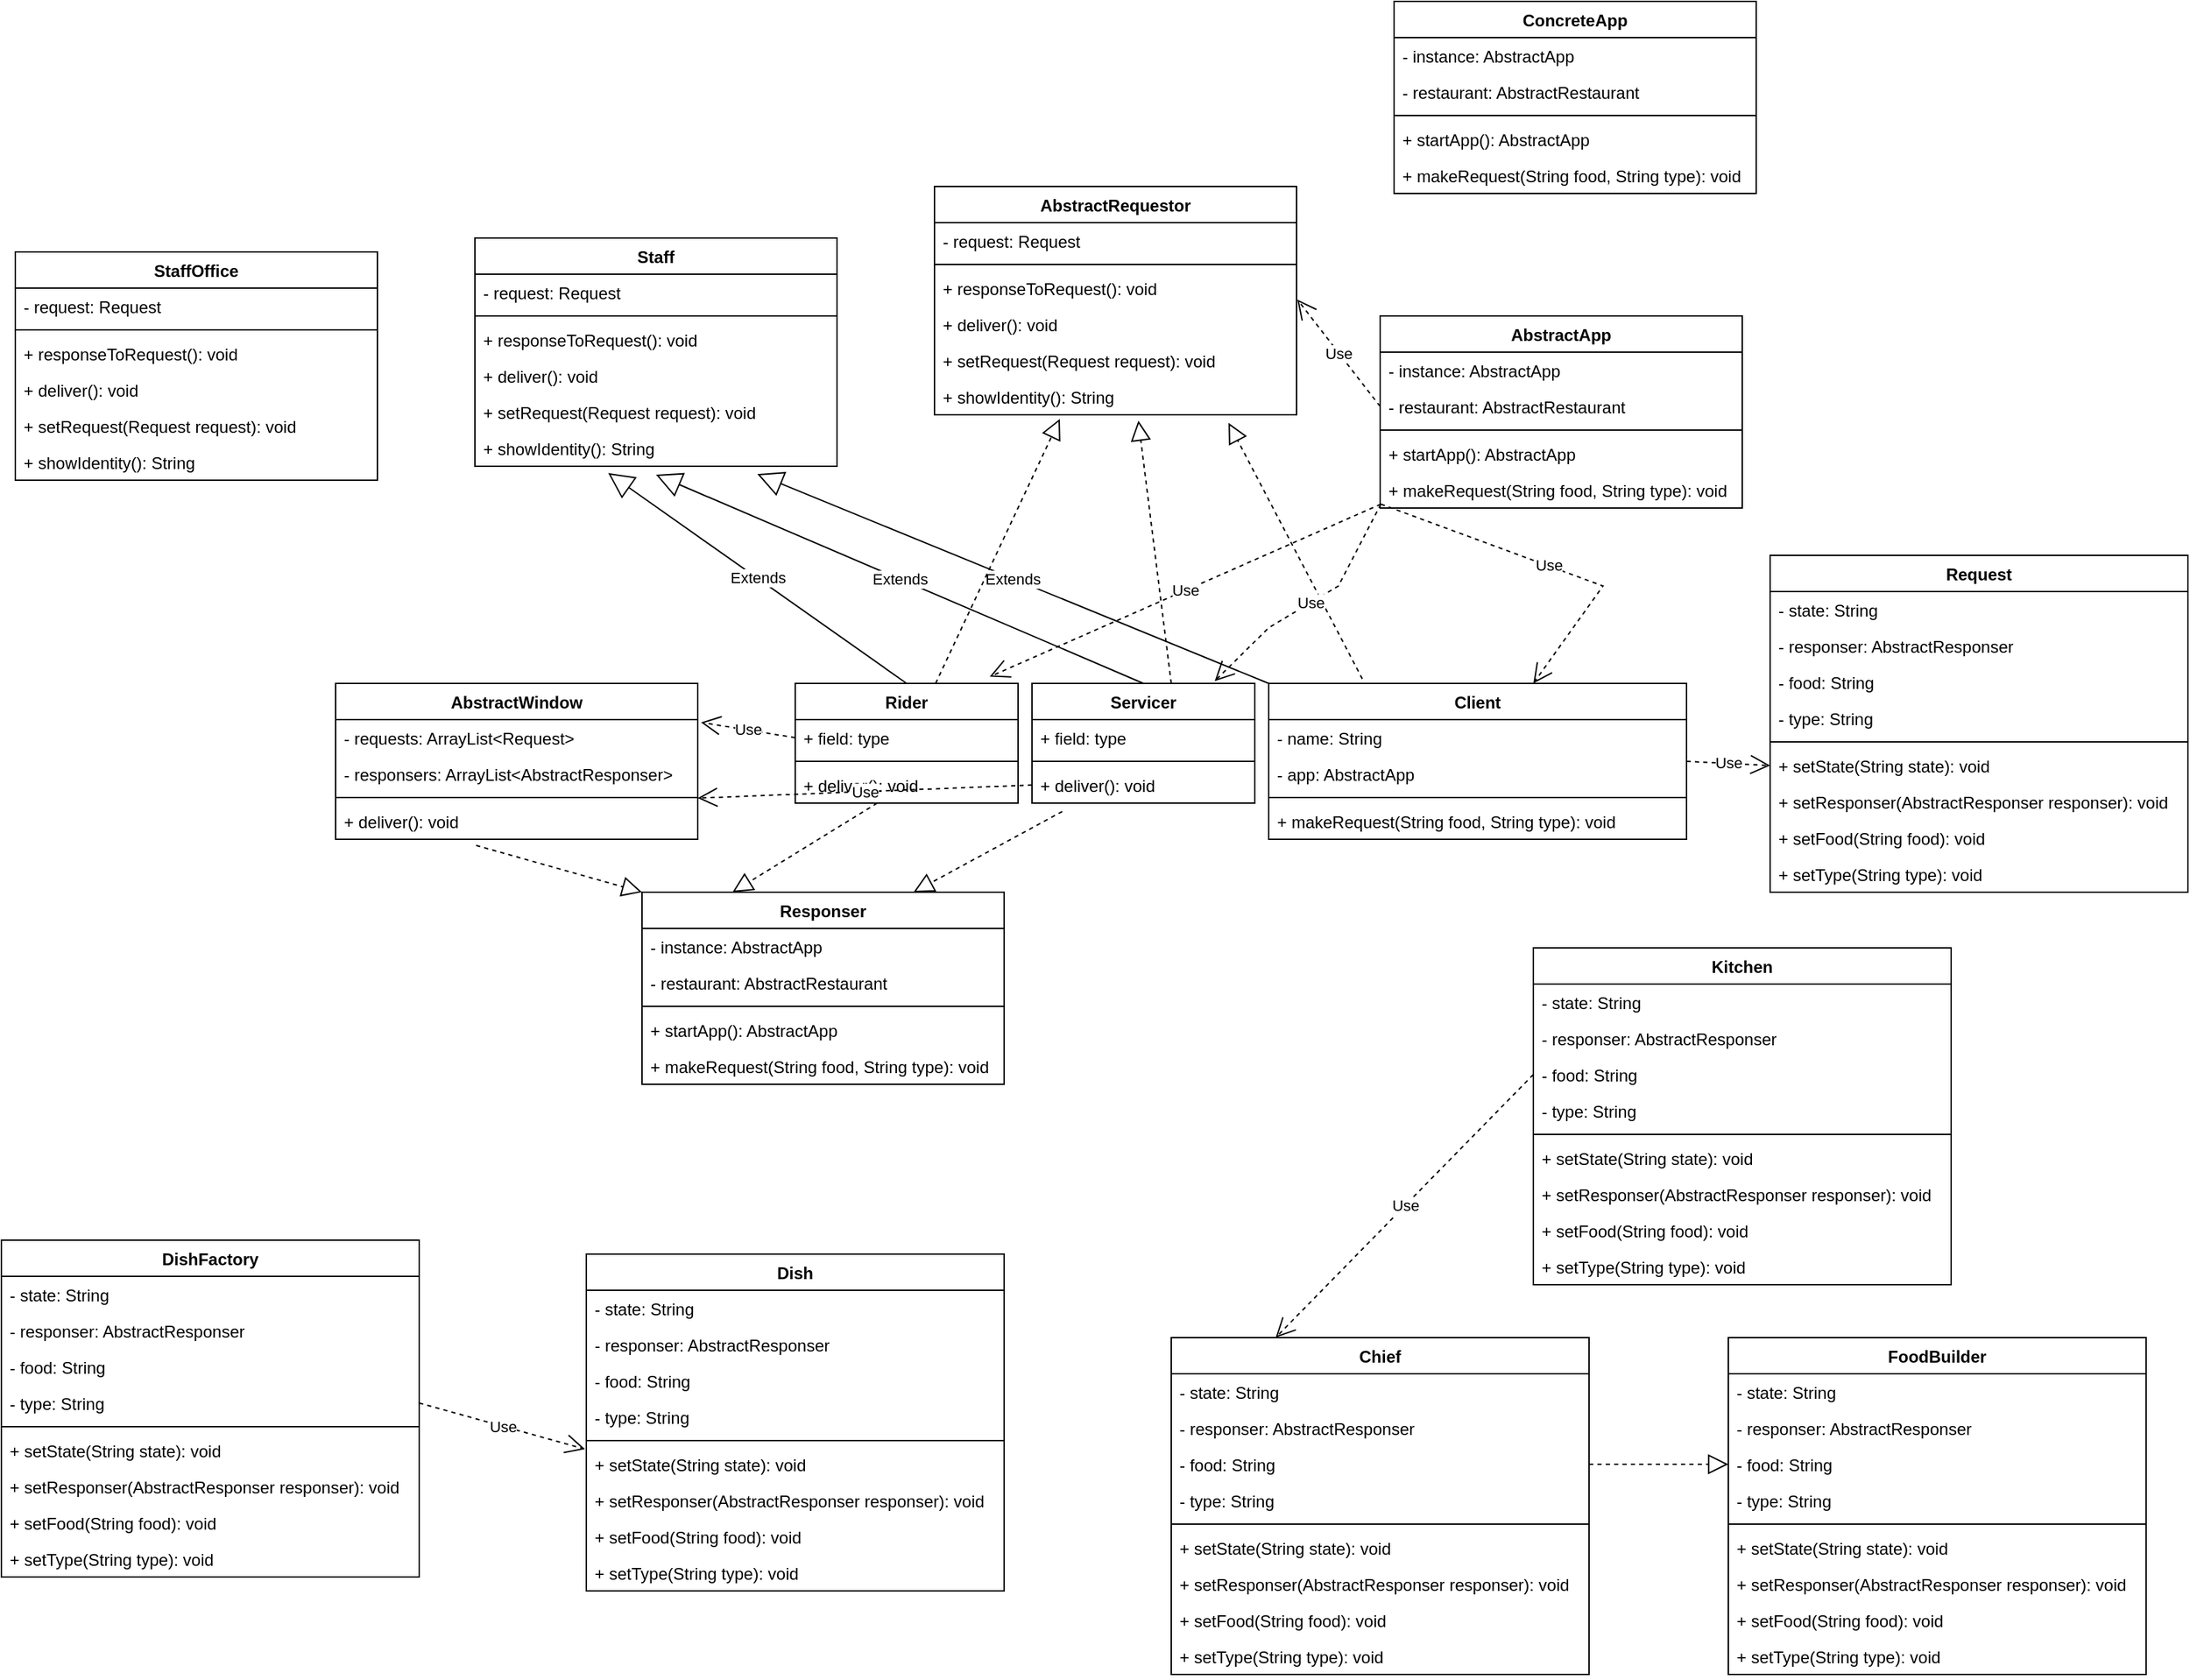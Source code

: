 <mxfile version="20.3.0" type="device"><diagram id="K7WflGeljIhYQn_1qfhl" name="第 1 页"><mxGraphModel dx="2735" dy="801" grid="1" gridSize="10" guides="1" tooltips="1" connect="1" arrows="1" fold="1" page="1" pageScale="1" pageWidth="827" pageHeight="1169" math="0" shadow="0"><root><mxCell id="0"/><mxCell id="1" parent="0"/><mxCell id="v0hgyXJRJPrUq8rZzvJL-1" value="Request" style="swimlane;fontStyle=1;align=center;verticalAlign=top;childLayout=stackLayout;horizontal=1;startSize=26;horizontalStack=0;resizeParent=1;resizeParentMax=0;resizeLast=0;collapsible=1;marginBottom=0;" parent="1" vertex="1"><mxGeometry x="330" y="768" width="300" height="242" as="geometry"/></mxCell><mxCell id="v0hgyXJRJPrUq8rZzvJL-2" value="- state: String" style="text;strokeColor=none;fillColor=none;align=left;verticalAlign=top;spacingLeft=4;spacingRight=4;overflow=hidden;rotatable=0;points=[[0,0.5],[1,0.5]];portConstraint=eastwest;" parent="v0hgyXJRJPrUq8rZzvJL-1" vertex="1"><mxGeometry y="26" width="300" height="26" as="geometry"/></mxCell><mxCell id="v0hgyXJRJPrUq8rZzvJL-9" value="- responser: AbstractResponser" style="text;strokeColor=none;fillColor=none;align=left;verticalAlign=top;spacingLeft=4;spacingRight=4;overflow=hidden;rotatable=0;points=[[0,0.5],[1,0.5]];portConstraint=eastwest;" parent="v0hgyXJRJPrUq8rZzvJL-1" vertex="1"><mxGeometry y="52" width="300" height="26" as="geometry"/></mxCell><mxCell id="v0hgyXJRJPrUq8rZzvJL-10" value="- food: String" style="text;strokeColor=none;fillColor=none;align=left;verticalAlign=top;spacingLeft=4;spacingRight=4;overflow=hidden;rotatable=0;points=[[0,0.5],[1,0.5]];portConstraint=eastwest;" parent="v0hgyXJRJPrUq8rZzvJL-1" vertex="1"><mxGeometry y="78" width="300" height="26" as="geometry"/></mxCell><mxCell id="v0hgyXJRJPrUq8rZzvJL-16" value="- type: String" style="text;strokeColor=none;fillColor=none;align=left;verticalAlign=top;spacingLeft=4;spacingRight=4;overflow=hidden;rotatable=0;points=[[0,0.5],[1,0.5]];portConstraint=eastwest;" parent="v0hgyXJRJPrUq8rZzvJL-1" vertex="1"><mxGeometry y="104" width="300" height="26" as="geometry"/></mxCell><mxCell id="v0hgyXJRJPrUq8rZzvJL-3" value="" style="line;strokeWidth=1;fillColor=none;align=left;verticalAlign=middle;spacingTop=-1;spacingLeft=3;spacingRight=3;rotatable=0;labelPosition=right;points=[];portConstraint=eastwest;strokeColor=inherit;" parent="v0hgyXJRJPrUq8rZzvJL-1" vertex="1"><mxGeometry y="130" width="300" height="8" as="geometry"/></mxCell><mxCell id="v0hgyXJRJPrUq8rZzvJL-4" value="+ setState(String state): void" style="text;strokeColor=none;fillColor=none;align=left;verticalAlign=top;spacingLeft=4;spacingRight=4;overflow=hidden;rotatable=0;points=[[0,0.5],[1,0.5]];portConstraint=eastwest;" parent="v0hgyXJRJPrUq8rZzvJL-1" vertex="1"><mxGeometry y="138" width="300" height="26" as="geometry"/></mxCell><mxCell id="v0hgyXJRJPrUq8rZzvJL-14" value="+ setResponser(AbstractResponser responser): void" style="text;strokeColor=none;fillColor=none;align=left;verticalAlign=top;spacingLeft=4;spacingRight=4;overflow=hidden;rotatable=0;points=[[0,0.5],[1,0.5]];portConstraint=eastwest;" parent="v0hgyXJRJPrUq8rZzvJL-1" vertex="1"><mxGeometry y="164" width="300" height="26" as="geometry"/></mxCell><mxCell id="v0hgyXJRJPrUq8rZzvJL-15" value="+ setFood(String food): void" style="text;strokeColor=none;fillColor=none;align=left;verticalAlign=top;spacingLeft=4;spacingRight=4;overflow=hidden;rotatable=0;points=[[0,0.5],[1,0.5]];portConstraint=eastwest;" parent="v0hgyXJRJPrUq8rZzvJL-1" vertex="1"><mxGeometry y="190" width="300" height="26" as="geometry"/></mxCell><mxCell id="v0hgyXJRJPrUq8rZzvJL-17" value="+ setType(String type): void" style="text;strokeColor=none;fillColor=none;align=left;verticalAlign=top;spacingLeft=4;spacingRight=4;overflow=hidden;rotatable=0;points=[[0,0.5],[1,0.5]];portConstraint=eastwest;" parent="v0hgyXJRJPrUq8rZzvJL-1" vertex="1"><mxGeometry y="216" width="300" height="26" as="geometry"/></mxCell><mxCell id="v0hgyXJRJPrUq8rZzvJL-5" value="AbstractRequestor" style="swimlane;fontStyle=1;align=center;verticalAlign=top;childLayout=stackLayout;horizontal=1;startSize=26;horizontalStack=0;resizeParent=1;resizeParentMax=0;resizeLast=0;collapsible=1;marginBottom=0;" parent="1" vertex="1"><mxGeometry x="-270" y="503" width="260" height="164" as="geometry"/></mxCell><mxCell id="v0hgyXJRJPrUq8rZzvJL-6" value="- request: Request" style="text;strokeColor=none;fillColor=none;align=left;verticalAlign=top;spacingLeft=4;spacingRight=4;overflow=hidden;rotatable=0;points=[[0,0.5],[1,0.5]];portConstraint=eastwest;" parent="v0hgyXJRJPrUq8rZzvJL-5" vertex="1"><mxGeometry y="26" width="260" height="26" as="geometry"/></mxCell><mxCell id="v0hgyXJRJPrUq8rZzvJL-7" value="" style="line;strokeWidth=1;fillColor=none;align=left;verticalAlign=middle;spacingTop=-1;spacingLeft=3;spacingRight=3;rotatable=0;labelPosition=right;points=[];portConstraint=eastwest;strokeColor=inherit;" parent="v0hgyXJRJPrUq8rZzvJL-5" vertex="1"><mxGeometry y="52" width="260" height="8" as="geometry"/></mxCell><mxCell id="v0hgyXJRJPrUq8rZzvJL-8" value="+ responseToRequest(): void" style="text;strokeColor=none;fillColor=none;align=left;verticalAlign=top;spacingLeft=4;spacingRight=4;overflow=hidden;rotatable=0;points=[[0,0.5],[1,0.5]];portConstraint=eastwest;" parent="v0hgyXJRJPrUq8rZzvJL-5" vertex="1"><mxGeometry y="60" width="260" height="26" as="geometry"/></mxCell><mxCell id="v0hgyXJRJPrUq8rZzvJL-51" value="+ deliver(): void" style="text;strokeColor=none;fillColor=none;align=left;verticalAlign=top;spacingLeft=4;spacingRight=4;overflow=hidden;rotatable=0;points=[[0,0.5],[1,0.5]];portConstraint=eastwest;" parent="v0hgyXJRJPrUq8rZzvJL-5" vertex="1"><mxGeometry y="86" width="260" height="26" as="geometry"/></mxCell><mxCell id="v0hgyXJRJPrUq8rZzvJL-49" value="+ setRequest(Request request): void" style="text;strokeColor=none;fillColor=none;align=left;verticalAlign=top;spacingLeft=4;spacingRight=4;overflow=hidden;rotatable=0;points=[[0,0.5],[1,0.5]];portConstraint=eastwest;" parent="v0hgyXJRJPrUq8rZzvJL-5" vertex="1"><mxGeometry y="112" width="260" height="26" as="geometry"/></mxCell><mxCell id="v0hgyXJRJPrUq8rZzvJL-52" value="+ showIdentity(): String" style="text;strokeColor=none;fillColor=none;align=left;verticalAlign=top;spacingLeft=4;spacingRight=4;overflow=hidden;rotatable=0;points=[[0,0.5],[1,0.5]];portConstraint=eastwest;" parent="v0hgyXJRJPrUq8rZzvJL-5" vertex="1"><mxGeometry y="138" width="260" height="26" as="geometry"/></mxCell><mxCell id="v0hgyXJRJPrUq8rZzvJL-19" value="Client" style="swimlane;fontStyle=1;align=center;verticalAlign=top;childLayout=stackLayout;horizontal=1;startSize=26;horizontalStack=0;resizeParent=1;resizeParentMax=0;resizeLast=0;collapsible=1;marginBottom=0;" parent="1" vertex="1"><mxGeometry x="-30" y="860" width="300" height="112" as="geometry"/></mxCell><mxCell id="v0hgyXJRJPrUq8rZzvJL-40" value="- name: String" style="text;strokeColor=none;fillColor=none;align=left;verticalAlign=top;spacingLeft=4;spacingRight=4;overflow=hidden;rotatable=0;points=[[0,0.5],[1,0.5]];portConstraint=eastwest;" parent="v0hgyXJRJPrUq8rZzvJL-19" vertex="1"><mxGeometry y="26" width="300" height="26" as="geometry"/></mxCell><mxCell id="v0hgyXJRJPrUq8rZzvJL-20" value="- app: AbstractApp" style="text;strokeColor=none;fillColor=none;align=left;verticalAlign=top;spacingLeft=4;spacingRight=4;overflow=hidden;rotatable=0;points=[[0,0.5],[1,0.5]];portConstraint=eastwest;" parent="v0hgyXJRJPrUq8rZzvJL-19" vertex="1"><mxGeometry y="52" width="300" height="26" as="geometry"/></mxCell><mxCell id="v0hgyXJRJPrUq8rZzvJL-21" value="" style="line;strokeWidth=1;fillColor=none;align=left;verticalAlign=middle;spacingTop=-1;spacingLeft=3;spacingRight=3;rotatable=0;labelPosition=right;points=[];portConstraint=eastwest;strokeColor=inherit;" parent="v0hgyXJRJPrUq8rZzvJL-19" vertex="1"><mxGeometry y="78" width="300" height="8" as="geometry"/></mxCell><mxCell id="v0hgyXJRJPrUq8rZzvJL-22" value="+ makeRequest(String food, String type): void" style="text;strokeColor=none;fillColor=none;align=left;verticalAlign=top;spacingLeft=4;spacingRight=4;overflow=hidden;rotatable=0;points=[[0,0.5],[1,0.5]];portConstraint=eastwest;" parent="v0hgyXJRJPrUq8rZzvJL-19" vertex="1"><mxGeometry y="86" width="300" height="26" as="geometry"/></mxCell><mxCell id="v0hgyXJRJPrUq8rZzvJL-23" value="Use" style="endArrow=open;endSize=12;dashed=1;html=1;rounded=0;exitX=1;exitY=0.5;exitDx=0;exitDy=0;entryX=0;entryY=0.5;entryDx=0;entryDy=0;" parent="1" source="v0hgyXJRJPrUq8rZzvJL-19" target="v0hgyXJRJPrUq8rZzvJL-4" edge="1"><mxGeometry width="160" relative="1" as="geometry"><mxPoint x="330" y="280" as="sourcePoint"/><mxPoint x="490" y="280" as="targetPoint"/><mxPoint as="offset"/></mxGeometry></mxCell><mxCell id="v0hgyXJRJPrUq8rZzvJL-25" value="Rider" style="swimlane;fontStyle=1;align=center;verticalAlign=top;childLayout=stackLayout;horizontal=1;startSize=26;horizontalStack=0;resizeParent=1;resizeParentMax=0;resizeLast=0;collapsible=1;marginBottom=0;" parent="1" vertex="1"><mxGeometry x="-370" y="860" width="160" height="86" as="geometry"/></mxCell><mxCell id="v0hgyXJRJPrUq8rZzvJL-26" value="+ field: type" style="text;strokeColor=none;fillColor=none;align=left;verticalAlign=top;spacingLeft=4;spacingRight=4;overflow=hidden;rotatable=0;points=[[0,0.5],[1,0.5]];portConstraint=eastwest;" parent="v0hgyXJRJPrUq8rZzvJL-25" vertex="1"><mxGeometry y="26" width="160" height="26" as="geometry"/></mxCell><mxCell id="v0hgyXJRJPrUq8rZzvJL-27" value="" style="line;strokeWidth=1;fillColor=none;align=left;verticalAlign=middle;spacingTop=-1;spacingLeft=3;spacingRight=3;rotatable=0;labelPosition=right;points=[];portConstraint=eastwest;strokeColor=inherit;" parent="v0hgyXJRJPrUq8rZzvJL-25" vertex="1"><mxGeometry y="52" width="160" height="8" as="geometry"/></mxCell><mxCell id="v0hgyXJRJPrUq8rZzvJL-28" value="+ deliver(): void" style="text;strokeColor=none;fillColor=none;align=left;verticalAlign=top;spacingLeft=4;spacingRight=4;overflow=hidden;rotatable=0;points=[[0,0.5],[1,0.5]];portConstraint=eastwest;" parent="v0hgyXJRJPrUq8rZzvJL-25" vertex="1"><mxGeometry y="60" width="160" height="26" as="geometry"/></mxCell><mxCell id="v0hgyXJRJPrUq8rZzvJL-30" value="AbstractApp" style="swimlane;fontStyle=1;align=center;verticalAlign=top;childLayout=stackLayout;horizontal=1;startSize=26;horizontalStack=0;resizeParent=1;resizeParentMax=0;resizeLast=0;collapsible=1;marginBottom=0;" parent="1" vertex="1"><mxGeometry x="50" y="596" width="260" height="138" as="geometry"/></mxCell><mxCell id="v0hgyXJRJPrUq8rZzvJL-31" value="- instance: AbstractApp" style="text;strokeColor=none;fillColor=none;align=left;verticalAlign=top;spacingLeft=4;spacingRight=4;overflow=hidden;rotatable=0;points=[[0,0.5],[1,0.5]];portConstraint=eastwest;" parent="v0hgyXJRJPrUq8rZzvJL-30" vertex="1"><mxGeometry y="26" width="260" height="26" as="geometry"/></mxCell><mxCell id="v0hgyXJRJPrUq8rZzvJL-42" value="- restaurant: AbstractRestaurant" style="text;strokeColor=none;fillColor=none;align=left;verticalAlign=top;spacingLeft=4;spacingRight=4;overflow=hidden;rotatable=0;points=[[0,0.5],[1,0.5]];portConstraint=eastwest;" parent="v0hgyXJRJPrUq8rZzvJL-30" vertex="1"><mxGeometry y="52" width="260" height="26" as="geometry"/></mxCell><mxCell id="v0hgyXJRJPrUq8rZzvJL-32" value="" style="line;strokeWidth=1;fillColor=none;align=left;verticalAlign=middle;spacingTop=-1;spacingLeft=3;spacingRight=3;rotatable=0;labelPosition=right;points=[];portConstraint=eastwest;strokeColor=inherit;" parent="v0hgyXJRJPrUq8rZzvJL-30" vertex="1"><mxGeometry y="78" width="260" height="8" as="geometry"/></mxCell><mxCell id="v0hgyXJRJPrUq8rZzvJL-33" value="+ startApp(): AbstractApp" style="text;strokeColor=none;fillColor=none;align=left;verticalAlign=top;spacingLeft=4;spacingRight=4;overflow=hidden;rotatable=0;points=[[0,0.5],[1,0.5]];portConstraint=eastwest;" parent="v0hgyXJRJPrUq8rZzvJL-30" vertex="1"><mxGeometry y="86" width="260" height="26" as="geometry"/></mxCell><mxCell id="v0hgyXJRJPrUq8rZzvJL-41" value="+ makeRequest(String food, String type): void" style="text;strokeColor=none;fillColor=none;align=left;verticalAlign=top;spacingLeft=4;spacingRight=4;overflow=hidden;rotatable=0;points=[[0,0.5],[1,0.5]];portConstraint=eastwest;" parent="v0hgyXJRJPrUq8rZzvJL-30" vertex="1"><mxGeometry y="112" width="260" height="26" as="geometry"/></mxCell><mxCell id="v0hgyXJRJPrUq8rZzvJL-34" value="Servicer" style="swimlane;fontStyle=1;align=center;verticalAlign=top;childLayout=stackLayout;horizontal=1;startSize=26;horizontalStack=0;resizeParent=1;resizeParentMax=0;resizeLast=0;collapsible=1;marginBottom=0;" parent="1" vertex="1"><mxGeometry x="-200" y="860" width="160" height="86" as="geometry"/></mxCell><mxCell id="v0hgyXJRJPrUq8rZzvJL-35" value="+ field: type" style="text;strokeColor=none;fillColor=none;align=left;verticalAlign=top;spacingLeft=4;spacingRight=4;overflow=hidden;rotatable=0;points=[[0,0.5],[1,0.5]];portConstraint=eastwest;" parent="v0hgyXJRJPrUq8rZzvJL-34" vertex="1"><mxGeometry y="26" width="160" height="26" as="geometry"/></mxCell><mxCell id="v0hgyXJRJPrUq8rZzvJL-36" value="" style="line;strokeWidth=1;fillColor=none;align=left;verticalAlign=middle;spacingTop=-1;spacingLeft=3;spacingRight=3;rotatable=0;labelPosition=right;points=[];portConstraint=eastwest;strokeColor=inherit;" parent="v0hgyXJRJPrUq8rZzvJL-34" vertex="1"><mxGeometry y="52" width="160" height="8" as="geometry"/></mxCell><mxCell id="v0hgyXJRJPrUq8rZzvJL-37" value="+ deliver(): void" style="text;strokeColor=none;fillColor=none;align=left;verticalAlign=top;spacingLeft=4;spacingRight=4;overflow=hidden;rotatable=0;points=[[0,0.5],[1,0.5]];portConstraint=eastwest;" parent="v0hgyXJRJPrUq8rZzvJL-34" vertex="1"><mxGeometry y="60" width="160" height="26" as="geometry"/></mxCell><mxCell id="v0hgyXJRJPrUq8rZzvJL-38" value="Extends" style="endArrow=block;endSize=16;endFill=0;html=1;rounded=0;exitX=0.5;exitY=0;exitDx=0;exitDy=0;" parent="1" source="v0hgyXJRJPrUq8rZzvJL-34" edge="1"><mxGeometry width="160" relative="1" as="geometry"><mxPoint x="430" y="250" as="sourcePoint"/><mxPoint x="-470" y="710" as="targetPoint"/></mxGeometry></mxCell><mxCell id="v0hgyXJRJPrUq8rZzvJL-39" value="Extends" style="endArrow=block;endSize=16;endFill=0;html=1;rounded=0;entryX=0.368;entryY=1.185;entryDx=0;entryDy=0;exitX=0.5;exitY=0;exitDx=0;exitDy=0;entryPerimeter=0;" parent="1" source="v0hgyXJRJPrUq8rZzvJL-25" target="IUfn_Wxduzd7mnwfO7HJ-94" edge="1"><mxGeometry width="160" relative="1" as="geometry"><mxPoint x="420" y="140" as="sourcePoint"/><mxPoint x="490" y="240" as="targetPoint"/><Array as="points"/></mxGeometry></mxCell><mxCell id="v0hgyXJRJPrUq8rZzvJL-45" value="AbstractWindow" style="swimlane;fontStyle=1;align=center;verticalAlign=top;childLayout=stackLayout;horizontal=1;startSize=26;horizontalStack=0;resizeParent=1;resizeParentMax=0;resizeLast=0;collapsible=1;marginBottom=0;" parent="1" vertex="1"><mxGeometry x="-700" y="860" width="260" height="112" as="geometry"/></mxCell><mxCell id="v0hgyXJRJPrUq8rZzvJL-46" value="- requests: ArrayList&lt;Request&gt;" style="text;strokeColor=none;fillColor=none;align=left;verticalAlign=top;spacingLeft=4;spacingRight=4;overflow=hidden;rotatable=0;points=[[0,0.5],[1,0.5]];portConstraint=eastwest;" parent="v0hgyXJRJPrUq8rZzvJL-45" vertex="1"><mxGeometry y="26" width="260" height="26" as="geometry"/></mxCell><mxCell id="v0hgyXJRJPrUq8rZzvJL-53" value="- responsers: ArrayList&lt;AbstractResponser&gt;" style="text;strokeColor=none;fillColor=none;align=left;verticalAlign=top;spacingLeft=4;spacingRight=4;overflow=hidden;rotatable=0;points=[[0,0.5],[1,0.5]];portConstraint=eastwest;" parent="v0hgyXJRJPrUq8rZzvJL-45" vertex="1"><mxGeometry y="52" width="260" height="26" as="geometry"/></mxCell><mxCell id="v0hgyXJRJPrUq8rZzvJL-47" value="" style="line;strokeWidth=1;fillColor=none;align=left;verticalAlign=middle;spacingTop=-1;spacingLeft=3;spacingRight=3;rotatable=0;labelPosition=right;points=[];portConstraint=eastwest;strokeColor=inherit;" parent="v0hgyXJRJPrUq8rZzvJL-45" vertex="1"><mxGeometry y="78" width="260" height="8" as="geometry"/></mxCell><mxCell id="v0hgyXJRJPrUq8rZzvJL-48" value="+ deliver(): void" style="text;strokeColor=none;fillColor=none;align=left;verticalAlign=top;spacingLeft=4;spacingRight=4;overflow=hidden;rotatable=0;points=[[0,0.5],[1,0.5]];portConstraint=eastwest;" parent="v0hgyXJRJPrUq8rZzvJL-45" vertex="1"><mxGeometry y="86" width="260" height="26" as="geometry"/></mxCell><mxCell id="IUfn_Wxduzd7mnwfO7HJ-6" value="Extends" style="endArrow=block;endSize=16;endFill=0;html=1;rounded=0;exitX=0;exitY=0;exitDx=0;exitDy=0;entryX=0.78;entryY=1.215;entryDx=0;entryDy=0;entryPerimeter=0;" parent="1" source="v0hgyXJRJPrUq8rZzvJL-19" target="IUfn_Wxduzd7mnwfO7HJ-94" edge="1"><mxGeometry x="0.002" width="160" relative="1" as="geometry"><mxPoint x="369.35" y="822.99" as="sourcePoint"/><mxPoint x="-9.35" y="640" as="targetPoint"/><Array as="points"/><mxPoint as="offset"/></mxGeometry></mxCell><mxCell id="IUfn_Wxduzd7mnwfO7HJ-7" value="Use" style="endArrow=open;endSize=12;dashed=1;html=1;rounded=0;exitX=0;exitY=0.5;exitDx=0;exitDy=0;entryX=1.002;entryY=-0.185;entryDx=0;entryDy=0;entryPerimeter=0;" parent="1" source="v0hgyXJRJPrUq8rZzvJL-42" target="v0hgyXJRJPrUq8rZzvJL-51" edge="1"><mxGeometry width="160" relative="1" as="geometry"><mxPoint x="20" y="370" as="sourcePoint"/><mxPoint x="180" y="370" as="targetPoint"/><Array as="points"/></mxGeometry></mxCell><mxCell id="IUfn_Wxduzd7mnwfO7HJ-8" value="ConcreteApp" style="swimlane;fontStyle=1;align=center;verticalAlign=top;childLayout=stackLayout;horizontal=1;startSize=26;horizontalStack=0;resizeParent=1;resizeParentMax=0;resizeLast=0;collapsible=1;marginBottom=0;" parent="1" vertex="1"><mxGeometry x="60" y="370" width="260" height="138" as="geometry"/></mxCell><mxCell id="IUfn_Wxduzd7mnwfO7HJ-9" value="- instance: AbstractApp" style="text;strokeColor=none;fillColor=none;align=left;verticalAlign=top;spacingLeft=4;spacingRight=4;overflow=hidden;rotatable=0;points=[[0,0.5],[1,0.5]];portConstraint=eastwest;" parent="IUfn_Wxduzd7mnwfO7HJ-8" vertex="1"><mxGeometry y="26" width="260" height="26" as="geometry"/></mxCell><mxCell id="IUfn_Wxduzd7mnwfO7HJ-10" value="- restaurant: AbstractRestaurant" style="text;strokeColor=none;fillColor=none;align=left;verticalAlign=top;spacingLeft=4;spacingRight=4;overflow=hidden;rotatable=0;points=[[0,0.5],[1,0.5]];portConstraint=eastwest;" parent="IUfn_Wxduzd7mnwfO7HJ-8" vertex="1"><mxGeometry y="52" width="260" height="26" as="geometry"/></mxCell><mxCell id="IUfn_Wxduzd7mnwfO7HJ-11" value="" style="line;strokeWidth=1;fillColor=none;align=left;verticalAlign=middle;spacingTop=-1;spacingLeft=3;spacingRight=3;rotatable=0;labelPosition=right;points=[];portConstraint=eastwest;strokeColor=inherit;" parent="IUfn_Wxduzd7mnwfO7HJ-8" vertex="1"><mxGeometry y="78" width="260" height="8" as="geometry"/></mxCell><mxCell id="IUfn_Wxduzd7mnwfO7HJ-12" value="+ startApp(): AbstractApp" style="text;strokeColor=none;fillColor=none;align=left;verticalAlign=top;spacingLeft=4;spacingRight=4;overflow=hidden;rotatable=0;points=[[0,0.5],[1,0.5]];portConstraint=eastwest;" parent="IUfn_Wxduzd7mnwfO7HJ-8" vertex="1"><mxGeometry y="86" width="260" height="26" as="geometry"/></mxCell><mxCell id="IUfn_Wxduzd7mnwfO7HJ-13" value="+ makeRequest(String food, String type): void" style="text;strokeColor=none;fillColor=none;align=left;verticalAlign=top;spacingLeft=4;spacingRight=4;overflow=hidden;rotatable=0;points=[[0,0.5],[1,0.5]];portConstraint=eastwest;" parent="IUfn_Wxduzd7mnwfO7HJ-8" vertex="1"><mxGeometry y="112" width="260" height="26" as="geometry"/></mxCell><mxCell id="IUfn_Wxduzd7mnwfO7HJ-15" value="Responser" style="swimlane;fontStyle=1;align=center;verticalAlign=top;childLayout=stackLayout;horizontal=1;startSize=26;horizontalStack=0;resizeParent=1;resizeParentMax=0;resizeLast=0;collapsible=1;marginBottom=0;" parent="1" vertex="1"><mxGeometry x="-480" y="1010" width="260" height="138" as="geometry"/></mxCell><mxCell id="IUfn_Wxduzd7mnwfO7HJ-16" value="- instance: AbstractApp" style="text;strokeColor=none;fillColor=none;align=left;verticalAlign=top;spacingLeft=4;spacingRight=4;overflow=hidden;rotatable=0;points=[[0,0.5],[1,0.5]];portConstraint=eastwest;" parent="IUfn_Wxduzd7mnwfO7HJ-15" vertex="1"><mxGeometry y="26" width="260" height="26" as="geometry"/></mxCell><mxCell id="IUfn_Wxduzd7mnwfO7HJ-17" value="- restaurant: AbstractRestaurant" style="text;strokeColor=none;fillColor=none;align=left;verticalAlign=top;spacingLeft=4;spacingRight=4;overflow=hidden;rotatable=0;points=[[0,0.5],[1,0.5]];portConstraint=eastwest;" parent="IUfn_Wxduzd7mnwfO7HJ-15" vertex="1"><mxGeometry y="52" width="260" height="26" as="geometry"/></mxCell><mxCell id="IUfn_Wxduzd7mnwfO7HJ-18" value="" style="line;strokeWidth=1;fillColor=none;align=left;verticalAlign=middle;spacingTop=-1;spacingLeft=3;spacingRight=3;rotatable=0;labelPosition=right;points=[];portConstraint=eastwest;strokeColor=inherit;" parent="IUfn_Wxduzd7mnwfO7HJ-15" vertex="1"><mxGeometry y="78" width="260" height="8" as="geometry"/></mxCell><mxCell id="IUfn_Wxduzd7mnwfO7HJ-19" value="+ startApp(): AbstractApp" style="text;strokeColor=none;fillColor=none;align=left;verticalAlign=top;spacingLeft=4;spacingRight=4;overflow=hidden;rotatable=0;points=[[0,0.5],[1,0.5]];portConstraint=eastwest;" parent="IUfn_Wxduzd7mnwfO7HJ-15" vertex="1"><mxGeometry y="86" width="260" height="26" as="geometry"/></mxCell><mxCell id="IUfn_Wxduzd7mnwfO7HJ-20" value="+ makeRequest(String food, String type): void" style="text;strokeColor=none;fillColor=none;align=left;verticalAlign=top;spacingLeft=4;spacingRight=4;overflow=hidden;rotatable=0;points=[[0,0.5],[1,0.5]];portConstraint=eastwest;" parent="IUfn_Wxduzd7mnwfO7HJ-15" vertex="1"><mxGeometry y="112" width="260" height="26" as="geometry"/></mxCell><mxCell id="IUfn_Wxduzd7mnwfO7HJ-22" value="" style="endArrow=block;dashed=1;endFill=0;endSize=12;html=1;rounded=0;exitX=0.136;exitY=1.231;exitDx=0;exitDy=0;exitPerimeter=0;entryX=0.75;entryY=0;entryDx=0;entryDy=0;" parent="1" source="v0hgyXJRJPrUq8rZzvJL-37" target="IUfn_Wxduzd7mnwfO7HJ-15" edge="1"><mxGeometry width="160" relative="1" as="geometry"><mxPoint x="-200" y="990" as="sourcePoint"/><mxPoint x="-40" y="990" as="targetPoint"/></mxGeometry></mxCell><mxCell id="IUfn_Wxduzd7mnwfO7HJ-23" value="" style="endArrow=block;dashed=1;endFill=0;endSize=12;html=1;rounded=0;exitX=0.388;exitY=1.169;exitDx=0;exitDy=0;exitPerimeter=0;entryX=0;entryY=0;entryDx=0;entryDy=0;" parent="1" source="v0hgyXJRJPrUq8rZzvJL-48" target="IUfn_Wxduzd7mnwfO7HJ-15" edge="1"><mxGeometry width="160" relative="1" as="geometry"><mxPoint x="-530" y="900" as="sourcePoint"/><mxPoint x="-370" y="900" as="targetPoint"/></mxGeometry></mxCell><mxCell id="IUfn_Wxduzd7mnwfO7HJ-21" value="" style="endArrow=block;dashed=1;endFill=0;endSize=12;html=1;rounded=0;entryX=0.25;entryY=0;entryDx=0;entryDy=0;" parent="1" source="v0hgyXJRJPrUq8rZzvJL-28" target="IUfn_Wxduzd7mnwfO7HJ-15" edge="1"><mxGeometry width="160" relative="1" as="geometry"><mxPoint x="-310" y="980" as="sourcePoint"/><mxPoint x="-150" y="980" as="targetPoint"/></mxGeometry></mxCell><mxCell id="IUfn_Wxduzd7mnwfO7HJ-27" value="Kitchen" style="swimlane;fontStyle=1;align=center;verticalAlign=top;childLayout=stackLayout;horizontal=1;startSize=26;horizontalStack=0;resizeParent=1;resizeParentMax=0;resizeLast=0;collapsible=1;marginBottom=0;" parent="1" vertex="1"><mxGeometry x="160" y="1050" width="300" height="242" as="geometry"/></mxCell><mxCell id="IUfn_Wxduzd7mnwfO7HJ-28" value="- state: String" style="text;strokeColor=none;fillColor=none;align=left;verticalAlign=top;spacingLeft=4;spacingRight=4;overflow=hidden;rotatable=0;points=[[0,0.5],[1,0.5]];portConstraint=eastwest;" parent="IUfn_Wxduzd7mnwfO7HJ-27" vertex="1"><mxGeometry y="26" width="300" height="26" as="geometry"/></mxCell><mxCell id="IUfn_Wxduzd7mnwfO7HJ-29" value="- responser: AbstractResponser" style="text;strokeColor=none;fillColor=none;align=left;verticalAlign=top;spacingLeft=4;spacingRight=4;overflow=hidden;rotatable=0;points=[[0,0.5],[1,0.5]];portConstraint=eastwest;" parent="IUfn_Wxduzd7mnwfO7HJ-27" vertex="1"><mxGeometry y="52" width="300" height="26" as="geometry"/></mxCell><mxCell id="IUfn_Wxduzd7mnwfO7HJ-30" value="- food: String" style="text;strokeColor=none;fillColor=none;align=left;verticalAlign=top;spacingLeft=4;spacingRight=4;overflow=hidden;rotatable=0;points=[[0,0.5],[1,0.5]];portConstraint=eastwest;" parent="IUfn_Wxduzd7mnwfO7HJ-27" vertex="1"><mxGeometry y="78" width="300" height="26" as="geometry"/></mxCell><mxCell id="IUfn_Wxduzd7mnwfO7HJ-31" value="- type: String" style="text;strokeColor=none;fillColor=none;align=left;verticalAlign=top;spacingLeft=4;spacingRight=4;overflow=hidden;rotatable=0;points=[[0,0.5],[1,0.5]];portConstraint=eastwest;" parent="IUfn_Wxduzd7mnwfO7HJ-27" vertex="1"><mxGeometry y="104" width="300" height="26" as="geometry"/></mxCell><mxCell id="IUfn_Wxduzd7mnwfO7HJ-32" value="" style="line;strokeWidth=1;fillColor=none;align=left;verticalAlign=middle;spacingTop=-1;spacingLeft=3;spacingRight=3;rotatable=0;labelPosition=right;points=[];portConstraint=eastwest;strokeColor=inherit;" parent="IUfn_Wxduzd7mnwfO7HJ-27" vertex="1"><mxGeometry y="130" width="300" height="8" as="geometry"/></mxCell><mxCell id="IUfn_Wxduzd7mnwfO7HJ-33" value="+ setState(String state): void" style="text;strokeColor=none;fillColor=none;align=left;verticalAlign=top;spacingLeft=4;spacingRight=4;overflow=hidden;rotatable=0;points=[[0,0.5],[1,0.5]];portConstraint=eastwest;" parent="IUfn_Wxduzd7mnwfO7HJ-27" vertex="1"><mxGeometry y="138" width="300" height="26" as="geometry"/></mxCell><mxCell id="IUfn_Wxduzd7mnwfO7HJ-34" value="+ setResponser(AbstractResponser responser): void" style="text;strokeColor=none;fillColor=none;align=left;verticalAlign=top;spacingLeft=4;spacingRight=4;overflow=hidden;rotatable=0;points=[[0,0.5],[1,0.5]];portConstraint=eastwest;" parent="IUfn_Wxduzd7mnwfO7HJ-27" vertex="1"><mxGeometry y="164" width="300" height="26" as="geometry"/></mxCell><mxCell id="IUfn_Wxduzd7mnwfO7HJ-35" value="+ setFood(String food): void" style="text;strokeColor=none;fillColor=none;align=left;verticalAlign=top;spacingLeft=4;spacingRight=4;overflow=hidden;rotatable=0;points=[[0,0.5],[1,0.5]];portConstraint=eastwest;" parent="IUfn_Wxduzd7mnwfO7HJ-27" vertex="1"><mxGeometry y="190" width="300" height="26" as="geometry"/></mxCell><mxCell id="IUfn_Wxduzd7mnwfO7HJ-36" value="+ setType(String type): void" style="text;strokeColor=none;fillColor=none;align=left;verticalAlign=top;spacingLeft=4;spacingRight=4;overflow=hidden;rotatable=0;points=[[0,0.5],[1,0.5]];portConstraint=eastwest;" parent="IUfn_Wxduzd7mnwfO7HJ-27" vertex="1"><mxGeometry y="216" width="300" height="26" as="geometry"/></mxCell><mxCell id="IUfn_Wxduzd7mnwfO7HJ-37" value="Chief" style="swimlane;fontStyle=1;align=center;verticalAlign=top;childLayout=stackLayout;horizontal=1;startSize=26;horizontalStack=0;resizeParent=1;resizeParentMax=0;resizeLast=0;collapsible=1;marginBottom=0;" parent="1" vertex="1"><mxGeometry x="-100" y="1330" width="300" height="242" as="geometry"/></mxCell><mxCell id="IUfn_Wxduzd7mnwfO7HJ-38" value="- state: String" style="text;strokeColor=none;fillColor=none;align=left;verticalAlign=top;spacingLeft=4;spacingRight=4;overflow=hidden;rotatable=0;points=[[0,0.5],[1,0.5]];portConstraint=eastwest;" parent="IUfn_Wxduzd7mnwfO7HJ-37" vertex="1"><mxGeometry y="26" width="300" height="26" as="geometry"/></mxCell><mxCell id="IUfn_Wxduzd7mnwfO7HJ-39" value="- responser: AbstractResponser" style="text;strokeColor=none;fillColor=none;align=left;verticalAlign=top;spacingLeft=4;spacingRight=4;overflow=hidden;rotatable=0;points=[[0,0.5],[1,0.5]];portConstraint=eastwest;" parent="IUfn_Wxduzd7mnwfO7HJ-37" vertex="1"><mxGeometry y="52" width="300" height="26" as="geometry"/></mxCell><mxCell id="IUfn_Wxduzd7mnwfO7HJ-40" value="- food: String" style="text;strokeColor=none;fillColor=none;align=left;verticalAlign=top;spacingLeft=4;spacingRight=4;overflow=hidden;rotatable=0;points=[[0,0.5],[1,0.5]];portConstraint=eastwest;" parent="IUfn_Wxduzd7mnwfO7HJ-37" vertex="1"><mxGeometry y="78" width="300" height="26" as="geometry"/></mxCell><mxCell id="IUfn_Wxduzd7mnwfO7HJ-41" value="- type: String" style="text;strokeColor=none;fillColor=none;align=left;verticalAlign=top;spacingLeft=4;spacingRight=4;overflow=hidden;rotatable=0;points=[[0,0.5],[1,0.5]];portConstraint=eastwest;" parent="IUfn_Wxduzd7mnwfO7HJ-37" vertex="1"><mxGeometry y="104" width="300" height="26" as="geometry"/></mxCell><mxCell id="IUfn_Wxduzd7mnwfO7HJ-42" value="" style="line;strokeWidth=1;fillColor=none;align=left;verticalAlign=middle;spacingTop=-1;spacingLeft=3;spacingRight=3;rotatable=0;labelPosition=right;points=[];portConstraint=eastwest;strokeColor=inherit;" parent="IUfn_Wxduzd7mnwfO7HJ-37" vertex="1"><mxGeometry y="130" width="300" height="8" as="geometry"/></mxCell><mxCell id="IUfn_Wxduzd7mnwfO7HJ-43" value="+ setState(String state): void" style="text;strokeColor=none;fillColor=none;align=left;verticalAlign=top;spacingLeft=4;spacingRight=4;overflow=hidden;rotatable=0;points=[[0,0.5],[1,0.5]];portConstraint=eastwest;" parent="IUfn_Wxduzd7mnwfO7HJ-37" vertex="1"><mxGeometry y="138" width="300" height="26" as="geometry"/></mxCell><mxCell id="IUfn_Wxduzd7mnwfO7HJ-44" value="+ setResponser(AbstractResponser responser): void" style="text;strokeColor=none;fillColor=none;align=left;verticalAlign=top;spacingLeft=4;spacingRight=4;overflow=hidden;rotatable=0;points=[[0,0.5],[1,0.5]];portConstraint=eastwest;" parent="IUfn_Wxduzd7mnwfO7HJ-37" vertex="1"><mxGeometry y="164" width="300" height="26" as="geometry"/></mxCell><mxCell id="IUfn_Wxduzd7mnwfO7HJ-45" value="+ setFood(String food): void" style="text;strokeColor=none;fillColor=none;align=left;verticalAlign=top;spacingLeft=4;spacingRight=4;overflow=hidden;rotatable=0;points=[[0,0.5],[1,0.5]];portConstraint=eastwest;" parent="IUfn_Wxduzd7mnwfO7HJ-37" vertex="1"><mxGeometry y="190" width="300" height="26" as="geometry"/></mxCell><mxCell id="IUfn_Wxduzd7mnwfO7HJ-46" value="+ setType(String type): void" style="text;strokeColor=none;fillColor=none;align=left;verticalAlign=top;spacingLeft=4;spacingRight=4;overflow=hidden;rotatable=0;points=[[0,0.5],[1,0.5]];portConstraint=eastwest;" parent="IUfn_Wxduzd7mnwfO7HJ-37" vertex="1"><mxGeometry y="216" width="300" height="26" as="geometry"/></mxCell><mxCell id="IUfn_Wxduzd7mnwfO7HJ-47" value="FoodBuilder" style="swimlane;fontStyle=1;align=center;verticalAlign=top;childLayout=stackLayout;horizontal=1;startSize=26;horizontalStack=0;resizeParent=1;resizeParentMax=0;resizeLast=0;collapsible=1;marginBottom=0;" parent="1" vertex="1"><mxGeometry x="300" y="1330" width="300" height="242" as="geometry"/></mxCell><mxCell id="IUfn_Wxduzd7mnwfO7HJ-48" value="- state: String" style="text;strokeColor=none;fillColor=none;align=left;verticalAlign=top;spacingLeft=4;spacingRight=4;overflow=hidden;rotatable=0;points=[[0,0.5],[1,0.5]];portConstraint=eastwest;" parent="IUfn_Wxduzd7mnwfO7HJ-47" vertex="1"><mxGeometry y="26" width="300" height="26" as="geometry"/></mxCell><mxCell id="IUfn_Wxduzd7mnwfO7HJ-49" value="- responser: AbstractResponser" style="text;strokeColor=none;fillColor=none;align=left;verticalAlign=top;spacingLeft=4;spacingRight=4;overflow=hidden;rotatable=0;points=[[0,0.5],[1,0.5]];portConstraint=eastwest;" parent="IUfn_Wxduzd7mnwfO7HJ-47" vertex="1"><mxGeometry y="52" width="300" height="26" as="geometry"/></mxCell><mxCell id="IUfn_Wxduzd7mnwfO7HJ-50" value="- food: String" style="text;strokeColor=none;fillColor=none;align=left;verticalAlign=top;spacingLeft=4;spacingRight=4;overflow=hidden;rotatable=0;points=[[0,0.5],[1,0.5]];portConstraint=eastwest;" parent="IUfn_Wxduzd7mnwfO7HJ-47" vertex="1"><mxGeometry y="78" width="300" height="26" as="geometry"/></mxCell><mxCell id="IUfn_Wxduzd7mnwfO7HJ-51" value="- type: String" style="text;strokeColor=none;fillColor=none;align=left;verticalAlign=top;spacingLeft=4;spacingRight=4;overflow=hidden;rotatable=0;points=[[0,0.5],[1,0.5]];portConstraint=eastwest;" parent="IUfn_Wxduzd7mnwfO7HJ-47" vertex="1"><mxGeometry y="104" width="300" height="26" as="geometry"/></mxCell><mxCell id="IUfn_Wxduzd7mnwfO7HJ-52" value="" style="line;strokeWidth=1;fillColor=none;align=left;verticalAlign=middle;spacingTop=-1;spacingLeft=3;spacingRight=3;rotatable=0;labelPosition=right;points=[];portConstraint=eastwest;strokeColor=inherit;" parent="IUfn_Wxduzd7mnwfO7HJ-47" vertex="1"><mxGeometry y="130" width="300" height="8" as="geometry"/></mxCell><mxCell id="IUfn_Wxduzd7mnwfO7HJ-53" value="+ setState(String state): void" style="text;strokeColor=none;fillColor=none;align=left;verticalAlign=top;spacingLeft=4;spacingRight=4;overflow=hidden;rotatable=0;points=[[0,0.5],[1,0.5]];portConstraint=eastwest;" parent="IUfn_Wxduzd7mnwfO7HJ-47" vertex="1"><mxGeometry y="138" width="300" height="26" as="geometry"/></mxCell><mxCell id="IUfn_Wxduzd7mnwfO7HJ-54" value="+ setResponser(AbstractResponser responser): void" style="text;strokeColor=none;fillColor=none;align=left;verticalAlign=top;spacingLeft=4;spacingRight=4;overflow=hidden;rotatable=0;points=[[0,0.5],[1,0.5]];portConstraint=eastwest;" parent="IUfn_Wxduzd7mnwfO7HJ-47" vertex="1"><mxGeometry y="164" width="300" height="26" as="geometry"/></mxCell><mxCell id="IUfn_Wxduzd7mnwfO7HJ-55" value="+ setFood(String food): void" style="text;strokeColor=none;fillColor=none;align=left;verticalAlign=top;spacingLeft=4;spacingRight=4;overflow=hidden;rotatable=0;points=[[0,0.5],[1,0.5]];portConstraint=eastwest;" parent="IUfn_Wxduzd7mnwfO7HJ-47" vertex="1"><mxGeometry y="190" width="300" height="26" as="geometry"/></mxCell><mxCell id="IUfn_Wxduzd7mnwfO7HJ-56" value="+ setType(String type): void" style="text;strokeColor=none;fillColor=none;align=left;verticalAlign=top;spacingLeft=4;spacingRight=4;overflow=hidden;rotatable=0;points=[[0,0.5],[1,0.5]];portConstraint=eastwest;" parent="IUfn_Wxduzd7mnwfO7HJ-47" vertex="1"><mxGeometry y="216" width="300" height="26" as="geometry"/></mxCell><mxCell id="IUfn_Wxduzd7mnwfO7HJ-57" value="" style="endArrow=block;dashed=1;endFill=0;endSize=12;html=1;rounded=0;exitX=1;exitY=0.5;exitDx=0;exitDy=0;entryX=0;entryY=0.5;entryDx=0;entryDy=0;" parent="1" source="IUfn_Wxduzd7mnwfO7HJ-40" target="IUfn_Wxduzd7mnwfO7HJ-50" edge="1"><mxGeometry width="160" relative="1" as="geometry"><mxPoint x="-178.24" y="952.006" as="sourcePoint"/><mxPoint x="-285" y="1010" as="targetPoint"/><Array as="points"/></mxGeometry></mxCell><mxCell id="IUfn_Wxduzd7mnwfO7HJ-58" value="Use" style="endArrow=open;endSize=12;dashed=1;html=1;rounded=0;exitX=0;exitY=0.5;exitDx=0;exitDy=0;entryX=0.25;entryY=0;entryDx=0;entryDy=0;" parent="1" source="IUfn_Wxduzd7mnwfO7HJ-30" target="IUfn_Wxduzd7mnwfO7HJ-37" edge="1"><mxGeometry width="160" relative="1" as="geometry"><mxPoint x="50" y="661" as="sourcePoint"/><mxPoint x="-29.48" y="651.19" as="targetPoint"/><Array as="points"/></mxGeometry></mxCell><mxCell id="IUfn_Wxduzd7mnwfO7HJ-59" value="Use" style="endArrow=open;endSize=12;dashed=1;html=1;rounded=0;entryX=1;entryY=-0.138;entryDx=0;entryDy=0;entryPerimeter=0;exitX=0;exitY=0.5;exitDx=0;exitDy=0;" parent="1" source="v0hgyXJRJPrUq8rZzvJL-37" target="v0hgyXJRJPrUq8rZzvJL-48" edge="1"><mxGeometry width="160" relative="1" as="geometry"><mxPoint x="-150" y="1070" as="sourcePoint"/><mxPoint x="-250" y="830" as="targetPoint"/></mxGeometry></mxCell><mxCell id="IUfn_Wxduzd7mnwfO7HJ-60" value="Use" style="endArrow=open;endSize=12;dashed=1;html=1;rounded=0;exitX=0;exitY=0.5;exitDx=0;exitDy=0;entryX=1.009;entryY=0.077;entryDx=0;entryDy=0;entryPerimeter=0;" parent="1" source="v0hgyXJRJPrUq8rZzvJL-26" target="v0hgyXJRJPrUq8rZzvJL-46" edge="1"><mxGeometry width="160" relative="1" as="geometry"><mxPoint x="-410" y="830" as="sourcePoint"/><mxPoint x="-400" y="930" as="targetPoint"/></mxGeometry></mxCell><mxCell id="IUfn_Wxduzd7mnwfO7HJ-61" value="DishFactory" style="swimlane;fontStyle=1;align=center;verticalAlign=top;childLayout=stackLayout;horizontal=1;startSize=26;horizontalStack=0;resizeParent=1;resizeParentMax=0;resizeLast=0;collapsible=1;marginBottom=0;" parent="1" vertex="1"><mxGeometry x="-940" y="1260" width="300" height="242" as="geometry"/></mxCell><mxCell id="IUfn_Wxduzd7mnwfO7HJ-62" value="- state: String" style="text;strokeColor=none;fillColor=none;align=left;verticalAlign=top;spacingLeft=4;spacingRight=4;overflow=hidden;rotatable=0;points=[[0,0.5],[1,0.5]];portConstraint=eastwest;" parent="IUfn_Wxduzd7mnwfO7HJ-61" vertex="1"><mxGeometry y="26" width="300" height="26" as="geometry"/></mxCell><mxCell id="IUfn_Wxduzd7mnwfO7HJ-63" value="- responser: AbstractResponser" style="text;strokeColor=none;fillColor=none;align=left;verticalAlign=top;spacingLeft=4;spacingRight=4;overflow=hidden;rotatable=0;points=[[0,0.5],[1,0.5]];portConstraint=eastwest;" parent="IUfn_Wxduzd7mnwfO7HJ-61" vertex="1"><mxGeometry y="52" width="300" height="26" as="geometry"/></mxCell><mxCell id="IUfn_Wxduzd7mnwfO7HJ-64" value="- food: String" style="text;strokeColor=none;fillColor=none;align=left;verticalAlign=top;spacingLeft=4;spacingRight=4;overflow=hidden;rotatable=0;points=[[0,0.5],[1,0.5]];portConstraint=eastwest;" parent="IUfn_Wxduzd7mnwfO7HJ-61" vertex="1"><mxGeometry y="78" width="300" height="26" as="geometry"/></mxCell><mxCell id="IUfn_Wxduzd7mnwfO7HJ-65" value="- type: String" style="text;strokeColor=none;fillColor=none;align=left;verticalAlign=top;spacingLeft=4;spacingRight=4;overflow=hidden;rotatable=0;points=[[0,0.5],[1,0.5]];portConstraint=eastwest;" parent="IUfn_Wxduzd7mnwfO7HJ-61" vertex="1"><mxGeometry y="104" width="300" height="26" as="geometry"/></mxCell><mxCell id="IUfn_Wxduzd7mnwfO7HJ-66" value="" style="line;strokeWidth=1;fillColor=none;align=left;verticalAlign=middle;spacingTop=-1;spacingLeft=3;spacingRight=3;rotatable=0;labelPosition=right;points=[];portConstraint=eastwest;strokeColor=inherit;" parent="IUfn_Wxduzd7mnwfO7HJ-61" vertex="1"><mxGeometry y="130" width="300" height="8" as="geometry"/></mxCell><mxCell id="IUfn_Wxduzd7mnwfO7HJ-67" value="+ setState(String state): void" style="text;strokeColor=none;fillColor=none;align=left;verticalAlign=top;spacingLeft=4;spacingRight=4;overflow=hidden;rotatable=0;points=[[0,0.5],[1,0.5]];portConstraint=eastwest;" parent="IUfn_Wxduzd7mnwfO7HJ-61" vertex="1"><mxGeometry y="138" width="300" height="26" as="geometry"/></mxCell><mxCell id="IUfn_Wxduzd7mnwfO7HJ-68" value="+ setResponser(AbstractResponser responser): void" style="text;strokeColor=none;fillColor=none;align=left;verticalAlign=top;spacingLeft=4;spacingRight=4;overflow=hidden;rotatable=0;points=[[0,0.5],[1,0.5]];portConstraint=eastwest;" parent="IUfn_Wxduzd7mnwfO7HJ-61" vertex="1"><mxGeometry y="164" width="300" height="26" as="geometry"/></mxCell><mxCell id="IUfn_Wxduzd7mnwfO7HJ-69" value="+ setFood(String food): void" style="text;strokeColor=none;fillColor=none;align=left;verticalAlign=top;spacingLeft=4;spacingRight=4;overflow=hidden;rotatable=0;points=[[0,0.5],[1,0.5]];portConstraint=eastwest;" parent="IUfn_Wxduzd7mnwfO7HJ-61" vertex="1"><mxGeometry y="190" width="300" height="26" as="geometry"/></mxCell><mxCell id="IUfn_Wxduzd7mnwfO7HJ-70" value="+ setType(String type): void" style="text;strokeColor=none;fillColor=none;align=left;verticalAlign=top;spacingLeft=4;spacingRight=4;overflow=hidden;rotatable=0;points=[[0,0.5],[1,0.5]];portConstraint=eastwest;" parent="IUfn_Wxduzd7mnwfO7HJ-61" vertex="1"><mxGeometry y="216" width="300" height="26" as="geometry"/></mxCell><mxCell id="IUfn_Wxduzd7mnwfO7HJ-71" value="Dish" style="swimlane;fontStyle=1;align=center;verticalAlign=top;childLayout=stackLayout;horizontal=1;startSize=26;horizontalStack=0;resizeParent=1;resizeParentMax=0;resizeLast=0;collapsible=1;marginBottom=0;" parent="1" vertex="1"><mxGeometry x="-520" y="1270" width="300" height="242" as="geometry"/></mxCell><mxCell id="IUfn_Wxduzd7mnwfO7HJ-72" value="- state: String" style="text;strokeColor=none;fillColor=none;align=left;verticalAlign=top;spacingLeft=4;spacingRight=4;overflow=hidden;rotatable=0;points=[[0,0.5],[1,0.5]];portConstraint=eastwest;" parent="IUfn_Wxduzd7mnwfO7HJ-71" vertex="1"><mxGeometry y="26" width="300" height="26" as="geometry"/></mxCell><mxCell id="IUfn_Wxduzd7mnwfO7HJ-73" value="- responser: AbstractResponser" style="text;strokeColor=none;fillColor=none;align=left;verticalAlign=top;spacingLeft=4;spacingRight=4;overflow=hidden;rotatable=0;points=[[0,0.5],[1,0.5]];portConstraint=eastwest;" parent="IUfn_Wxduzd7mnwfO7HJ-71" vertex="1"><mxGeometry y="52" width="300" height="26" as="geometry"/></mxCell><mxCell id="IUfn_Wxduzd7mnwfO7HJ-74" value="- food: String" style="text;strokeColor=none;fillColor=none;align=left;verticalAlign=top;spacingLeft=4;spacingRight=4;overflow=hidden;rotatable=0;points=[[0,0.5],[1,0.5]];portConstraint=eastwest;" parent="IUfn_Wxduzd7mnwfO7HJ-71" vertex="1"><mxGeometry y="78" width="300" height="26" as="geometry"/></mxCell><mxCell id="IUfn_Wxduzd7mnwfO7HJ-75" value="- type: String" style="text;strokeColor=none;fillColor=none;align=left;verticalAlign=top;spacingLeft=4;spacingRight=4;overflow=hidden;rotatable=0;points=[[0,0.5],[1,0.5]];portConstraint=eastwest;" parent="IUfn_Wxduzd7mnwfO7HJ-71" vertex="1"><mxGeometry y="104" width="300" height="26" as="geometry"/></mxCell><mxCell id="IUfn_Wxduzd7mnwfO7HJ-76" value="" style="line;strokeWidth=1;fillColor=none;align=left;verticalAlign=middle;spacingTop=-1;spacingLeft=3;spacingRight=3;rotatable=0;labelPosition=right;points=[];portConstraint=eastwest;strokeColor=inherit;" parent="IUfn_Wxduzd7mnwfO7HJ-71" vertex="1"><mxGeometry y="130" width="300" height="8" as="geometry"/></mxCell><mxCell id="IUfn_Wxduzd7mnwfO7HJ-77" value="+ setState(String state): void" style="text;strokeColor=none;fillColor=none;align=left;verticalAlign=top;spacingLeft=4;spacingRight=4;overflow=hidden;rotatable=0;points=[[0,0.5],[1,0.5]];portConstraint=eastwest;" parent="IUfn_Wxduzd7mnwfO7HJ-71" vertex="1"><mxGeometry y="138" width="300" height="26" as="geometry"/></mxCell><mxCell id="IUfn_Wxduzd7mnwfO7HJ-78" value="+ setResponser(AbstractResponser responser): void" style="text;strokeColor=none;fillColor=none;align=left;verticalAlign=top;spacingLeft=4;spacingRight=4;overflow=hidden;rotatable=0;points=[[0,0.5],[1,0.5]];portConstraint=eastwest;" parent="IUfn_Wxduzd7mnwfO7HJ-71" vertex="1"><mxGeometry y="164" width="300" height="26" as="geometry"/></mxCell><mxCell id="IUfn_Wxduzd7mnwfO7HJ-79" value="+ setFood(String food): void" style="text;strokeColor=none;fillColor=none;align=left;verticalAlign=top;spacingLeft=4;spacingRight=4;overflow=hidden;rotatable=0;points=[[0,0.5],[1,0.5]];portConstraint=eastwest;" parent="IUfn_Wxduzd7mnwfO7HJ-71" vertex="1"><mxGeometry y="190" width="300" height="26" as="geometry"/></mxCell><mxCell id="IUfn_Wxduzd7mnwfO7HJ-80" value="+ setType(String type): void" style="text;strokeColor=none;fillColor=none;align=left;verticalAlign=top;spacingLeft=4;spacingRight=4;overflow=hidden;rotatable=0;points=[[0,0.5],[1,0.5]];portConstraint=eastwest;" parent="IUfn_Wxduzd7mnwfO7HJ-71" vertex="1"><mxGeometry y="216" width="300" height="26" as="geometry"/></mxCell><mxCell id="IUfn_Wxduzd7mnwfO7HJ-81" value="StaffOffice" style="swimlane;fontStyle=1;align=center;verticalAlign=top;childLayout=stackLayout;horizontal=1;startSize=26;horizontalStack=0;resizeParent=1;resizeParentMax=0;resizeLast=0;collapsible=1;marginBottom=0;" parent="1" vertex="1"><mxGeometry x="-930" y="550" width="260" height="164" as="geometry"/></mxCell><mxCell id="IUfn_Wxduzd7mnwfO7HJ-82" value="- request: Request" style="text;strokeColor=none;fillColor=none;align=left;verticalAlign=top;spacingLeft=4;spacingRight=4;overflow=hidden;rotatable=0;points=[[0,0.5],[1,0.5]];portConstraint=eastwest;" parent="IUfn_Wxduzd7mnwfO7HJ-81" vertex="1"><mxGeometry y="26" width="260" height="26" as="geometry"/></mxCell><mxCell id="IUfn_Wxduzd7mnwfO7HJ-83" value="" style="line;strokeWidth=1;fillColor=none;align=left;verticalAlign=middle;spacingTop=-1;spacingLeft=3;spacingRight=3;rotatable=0;labelPosition=right;points=[];portConstraint=eastwest;strokeColor=inherit;" parent="IUfn_Wxduzd7mnwfO7HJ-81" vertex="1"><mxGeometry y="52" width="260" height="8" as="geometry"/></mxCell><mxCell id="IUfn_Wxduzd7mnwfO7HJ-84" value="+ responseToRequest(): void" style="text;strokeColor=none;fillColor=none;align=left;verticalAlign=top;spacingLeft=4;spacingRight=4;overflow=hidden;rotatable=0;points=[[0,0.5],[1,0.5]];portConstraint=eastwest;" parent="IUfn_Wxduzd7mnwfO7HJ-81" vertex="1"><mxGeometry y="60" width="260" height="26" as="geometry"/></mxCell><mxCell id="IUfn_Wxduzd7mnwfO7HJ-85" value="+ deliver(): void" style="text;strokeColor=none;fillColor=none;align=left;verticalAlign=top;spacingLeft=4;spacingRight=4;overflow=hidden;rotatable=0;points=[[0,0.5],[1,0.5]];portConstraint=eastwest;" parent="IUfn_Wxduzd7mnwfO7HJ-81" vertex="1"><mxGeometry y="86" width="260" height="26" as="geometry"/></mxCell><mxCell id="IUfn_Wxduzd7mnwfO7HJ-86" value="+ setRequest(Request request): void" style="text;strokeColor=none;fillColor=none;align=left;verticalAlign=top;spacingLeft=4;spacingRight=4;overflow=hidden;rotatable=0;points=[[0,0.5],[1,0.5]];portConstraint=eastwest;" parent="IUfn_Wxduzd7mnwfO7HJ-81" vertex="1"><mxGeometry y="112" width="260" height="26" as="geometry"/></mxCell><mxCell id="IUfn_Wxduzd7mnwfO7HJ-87" value="+ showIdentity(): String" style="text;strokeColor=none;fillColor=none;align=left;verticalAlign=top;spacingLeft=4;spacingRight=4;overflow=hidden;rotatable=0;points=[[0,0.5],[1,0.5]];portConstraint=eastwest;" parent="IUfn_Wxduzd7mnwfO7HJ-81" vertex="1"><mxGeometry y="138" width="260" height="26" as="geometry"/></mxCell><mxCell id="IUfn_Wxduzd7mnwfO7HJ-88" value="Staff" style="swimlane;fontStyle=1;align=center;verticalAlign=top;childLayout=stackLayout;horizontal=1;startSize=26;horizontalStack=0;resizeParent=1;resizeParentMax=0;resizeLast=0;collapsible=1;marginBottom=0;" parent="1" vertex="1"><mxGeometry x="-600" y="540" width="260" height="164" as="geometry"/></mxCell><mxCell id="IUfn_Wxduzd7mnwfO7HJ-89" value="- request: Request" style="text;strokeColor=none;fillColor=none;align=left;verticalAlign=top;spacingLeft=4;spacingRight=4;overflow=hidden;rotatable=0;points=[[0,0.5],[1,0.5]];portConstraint=eastwest;" parent="IUfn_Wxduzd7mnwfO7HJ-88" vertex="1"><mxGeometry y="26" width="260" height="26" as="geometry"/></mxCell><mxCell id="IUfn_Wxduzd7mnwfO7HJ-90" value="" style="line;strokeWidth=1;fillColor=none;align=left;verticalAlign=middle;spacingTop=-1;spacingLeft=3;spacingRight=3;rotatable=0;labelPosition=right;points=[];portConstraint=eastwest;strokeColor=inherit;" parent="IUfn_Wxduzd7mnwfO7HJ-88" vertex="1"><mxGeometry y="52" width="260" height="8" as="geometry"/></mxCell><mxCell id="IUfn_Wxduzd7mnwfO7HJ-91" value="+ responseToRequest(): void" style="text;strokeColor=none;fillColor=none;align=left;verticalAlign=top;spacingLeft=4;spacingRight=4;overflow=hidden;rotatable=0;points=[[0,0.5],[1,0.5]];portConstraint=eastwest;" parent="IUfn_Wxduzd7mnwfO7HJ-88" vertex="1"><mxGeometry y="60" width="260" height="26" as="geometry"/></mxCell><mxCell id="IUfn_Wxduzd7mnwfO7HJ-92" value="+ deliver(): void" style="text;strokeColor=none;fillColor=none;align=left;verticalAlign=top;spacingLeft=4;spacingRight=4;overflow=hidden;rotatable=0;points=[[0,0.5],[1,0.5]];portConstraint=eastwest;" parent="IUfn_Wxduzd7mnwfO7HJ-88" vertex="1"><mxGeometry y="86" width="260" height="26" as="geometry"/></mxCell><mxCell id="IUfn_Wxduzd7mnwfO7HJ-93" value="+ setRequest(Request request): void" style="text;strokeColor=none;fillColor=none;align=left;verticalAlign=top;spacingLeft=4;spacingRight=4;overflow=hidden;rotatable=0;points=[[0,0.5],[1,0.5]];portConstraint=eastwest;" parent="IUfn_Wxduzd7mnwfO7HJ-88" vertex="1"><mxGeometry y="112" width="260" height="26" as="geometry"/></mxCell><mxCell id="IUfn_Wxduzd7mnwfO7HJ-94" value="+ showIdentity(): String" style="text;strokeColor=none;fillColor=none;align=left;verticalAlign=top;spacingLeft=4;spacingRight=4;overflow=hidden;rotatable=0;points=[[0,0.5],[1,0.5]];portConstraint=eastwest;" parent="IUfn_Wxduzd7mnwfO7HJ-88" vertex="1"><mxGeometry y="138" width="260" height="26" as="geometry"/></mxCell><mxCell id="IUfn_Wxduzd7mnwfO7HJ-95" value="" style="endArrow=block;dashed=1;endFill=0;endSize=12;html=1;rounded=0;exitX=0.625;exitY=0;exitDx=0;exitDy=0;exitPerimeter=0;entryX=0.563;entryY=1.162;entryDx=0;entryDy=0;entryPerimeter=0;" parent="1" source="v0hgyXJRJPrUq8rZzvJL-34" target="v0hgyXJRJPrUq8rZzvJL-52" edge="1"><mxGeometry width="160" relative="1" as="geometry"><mxPoint x="-100" y="850" as="sourcePoint"/><mxPoint x="-90" y="680" as="targetPoint"/><Array as="points"/></mxGeometry></mxCell><mxCell id="IUfn_Wxduzd7mnwfO7HJ-96" value="" style="endArrow=block;dashed=1;endFill=0;endSize=12;html=1;rounded=0;entryX=0.812;entryY=1.223;entryDx=0;entryDy=0;entryPerimeter=0;exitX=0.224;exitY=-0.029;exitDx=0;exitDy=0;exitPerimeter=0;" parent="1" source="v0hgyXJRJPrUq8rZzvJL-19" target="v0hgyXJRJPrUq8rZzvJL-52" edge="1"><mxGeometry width="160" relative="1" as="geometry"><mxPoint x="-100" y="860" as="sourcePoint"/><mxPoint x="-86.7" y="672.798" as="targetPoint"/><Array as="points"/></mxGeometry></mxCell><mxCell id="IUfn_Wxduzd7mnwfO7HJ-97" value="" style="endArrow=block;dashed=1;endFill=0;endSize=12;html=1;rounded=0;exitX=0.63;exitY=0;exitDx=0;exitDy=0;exitPerimeter=0;" parent="1" source="v0hgyXJRJPrUq8rZzvJL-25" edge="1"><mxGeometry width="160" relative="1" as="geometry"><mxPoint x="-100" y="860" as="sourcePoint"/><mxPoint x="-180" y="670" as="targetPoint"/><Array as="points"/></mxGeometry></mxCell><mxCell id="oW8CY7D16BHpt-d4CuPH-1" value="Use" style="endArrow=open;endSize=12;dashed=1;html=1;rounded=0;exitX=0.002;exitY=0.892;exitDx=0;exitDy=0;exitPerimeter=0;entryX=0.873;entryY=-0.056;entryDx=0;entryDy=0;entryPerimeter=0;" edge="1" parent="1" source="v0hgyXJRJPrUq8rZzvJL-41" target="v0hgyXJRJPrUq8rZzvJL-25"><mxGeometry width="160" relative="1" as="geometry"><mxPoint x="-50" y="760" as="sourcePoint"/><mxPoint x="110" y="760" as="targetPoint"/></mxGeometry></mxCell><mxCell id="oW8CY7D16BHpt-d4CuPH-2" value="Use" style="endArrow=open;endSize=12;dashed=1;html=1;rounded=0;exitX=0.002;exitY=0.892;exitDx=0;exitDy=0;exitPerimeter=0;" edge="1" parent="1" source="v0hgyXJRJPrUq8rZzvJL-41" target="v0hgyXJRJPrUq8rZzvJL-19"><mxGeometry width="160" relative="1" as="geometry"><mxPoint x="50.52" y="731.192" as="sourcePoint"/><mxPoint x="-230.32" y="855.184" as="targetPoint"/><Array as="points"><mxPoint x="210" y="790"/></Array></mxGeometry></mxCell><mxCell id="oW8CY7D16BHpt-d4CuPH-3" value="Use" style="endArrow=open;endSize=12;dashed=1;html=1;rounded=0;exitX=0.002;exitY=0.892;exitDx=0;exitDy=0;exitPerimeter=0;entryX=0.82;entryY=-0.019;entryDx=0;entryDy=0;entryPerimeter=0;" edge="1" parent="1" source="v0hgyXJRJPrUq8rZzvJL-41" target="v0hgyXJRJPrUq8rZzvJL-34"><mxGeometry width="160" relative="1" as="geometry"><mxPoint x="50.52" y="731.192" as="sourcePoint"/><mxPoint x="160" y="860" as="targetPoint"/><Array as="points"><mxPoint x="20" y="790"/><mxPoint x="-30" y="820"/></Array></mxGeometry></mxCell><mxCell id="oW8CY7D16BHpt-d4CuPH-4" value="Use" style="endArrow=open;endSize=12;dashed=1;html=1;rounded=0;exitX=1;exitY=0.5;exitDx=0;exitDy=0;entryX=-0.003;entryY=0.082;entryDx=0;entryDy=0;entryPerimeter=0;" edge="1" parent="1" source="IUfn_Wxduzd7mnwfO7HJ-65" target="IUfn_Wxduzd7mnwfO7HJ-77"><mxGeometry width="160" relative="1" as="geometry"><mxPoint x="-470" y="1330" as="sourcePoint"/><mxPoint x="-310" y="1330" as="targetPoint"/></mxGeometry></mxCell></root></mxGraphModel></diagram></mxfile>